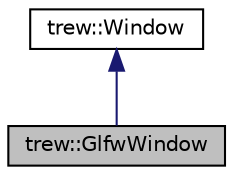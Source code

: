digraph "trew::GlfwWindow"
{
 // LATEX_PDF_SIZE
  edge [fontname="Helvetica",fontsize="10",labelfontname="Helvetica",labelfontsize="10"];
  node [fontname="Helvetica",fontsize="10",shape=record];
  Node1 [label="trew::GlfwWindow",height=0.2,width=0.4,color="black", fillcolor="grey75", style="filled", fontcolor="black",tooltip=" "];
  Node2 -> Node1 [dir="back",color="midnightblue",fontsize="10",style="solid"];
  Node2 [label="trew::Window",height=0.2,width=0.4,color="black", fillcolor="white", style="filled",URL="$classtrew_1_1_window.html",tooltip=" "];
}
